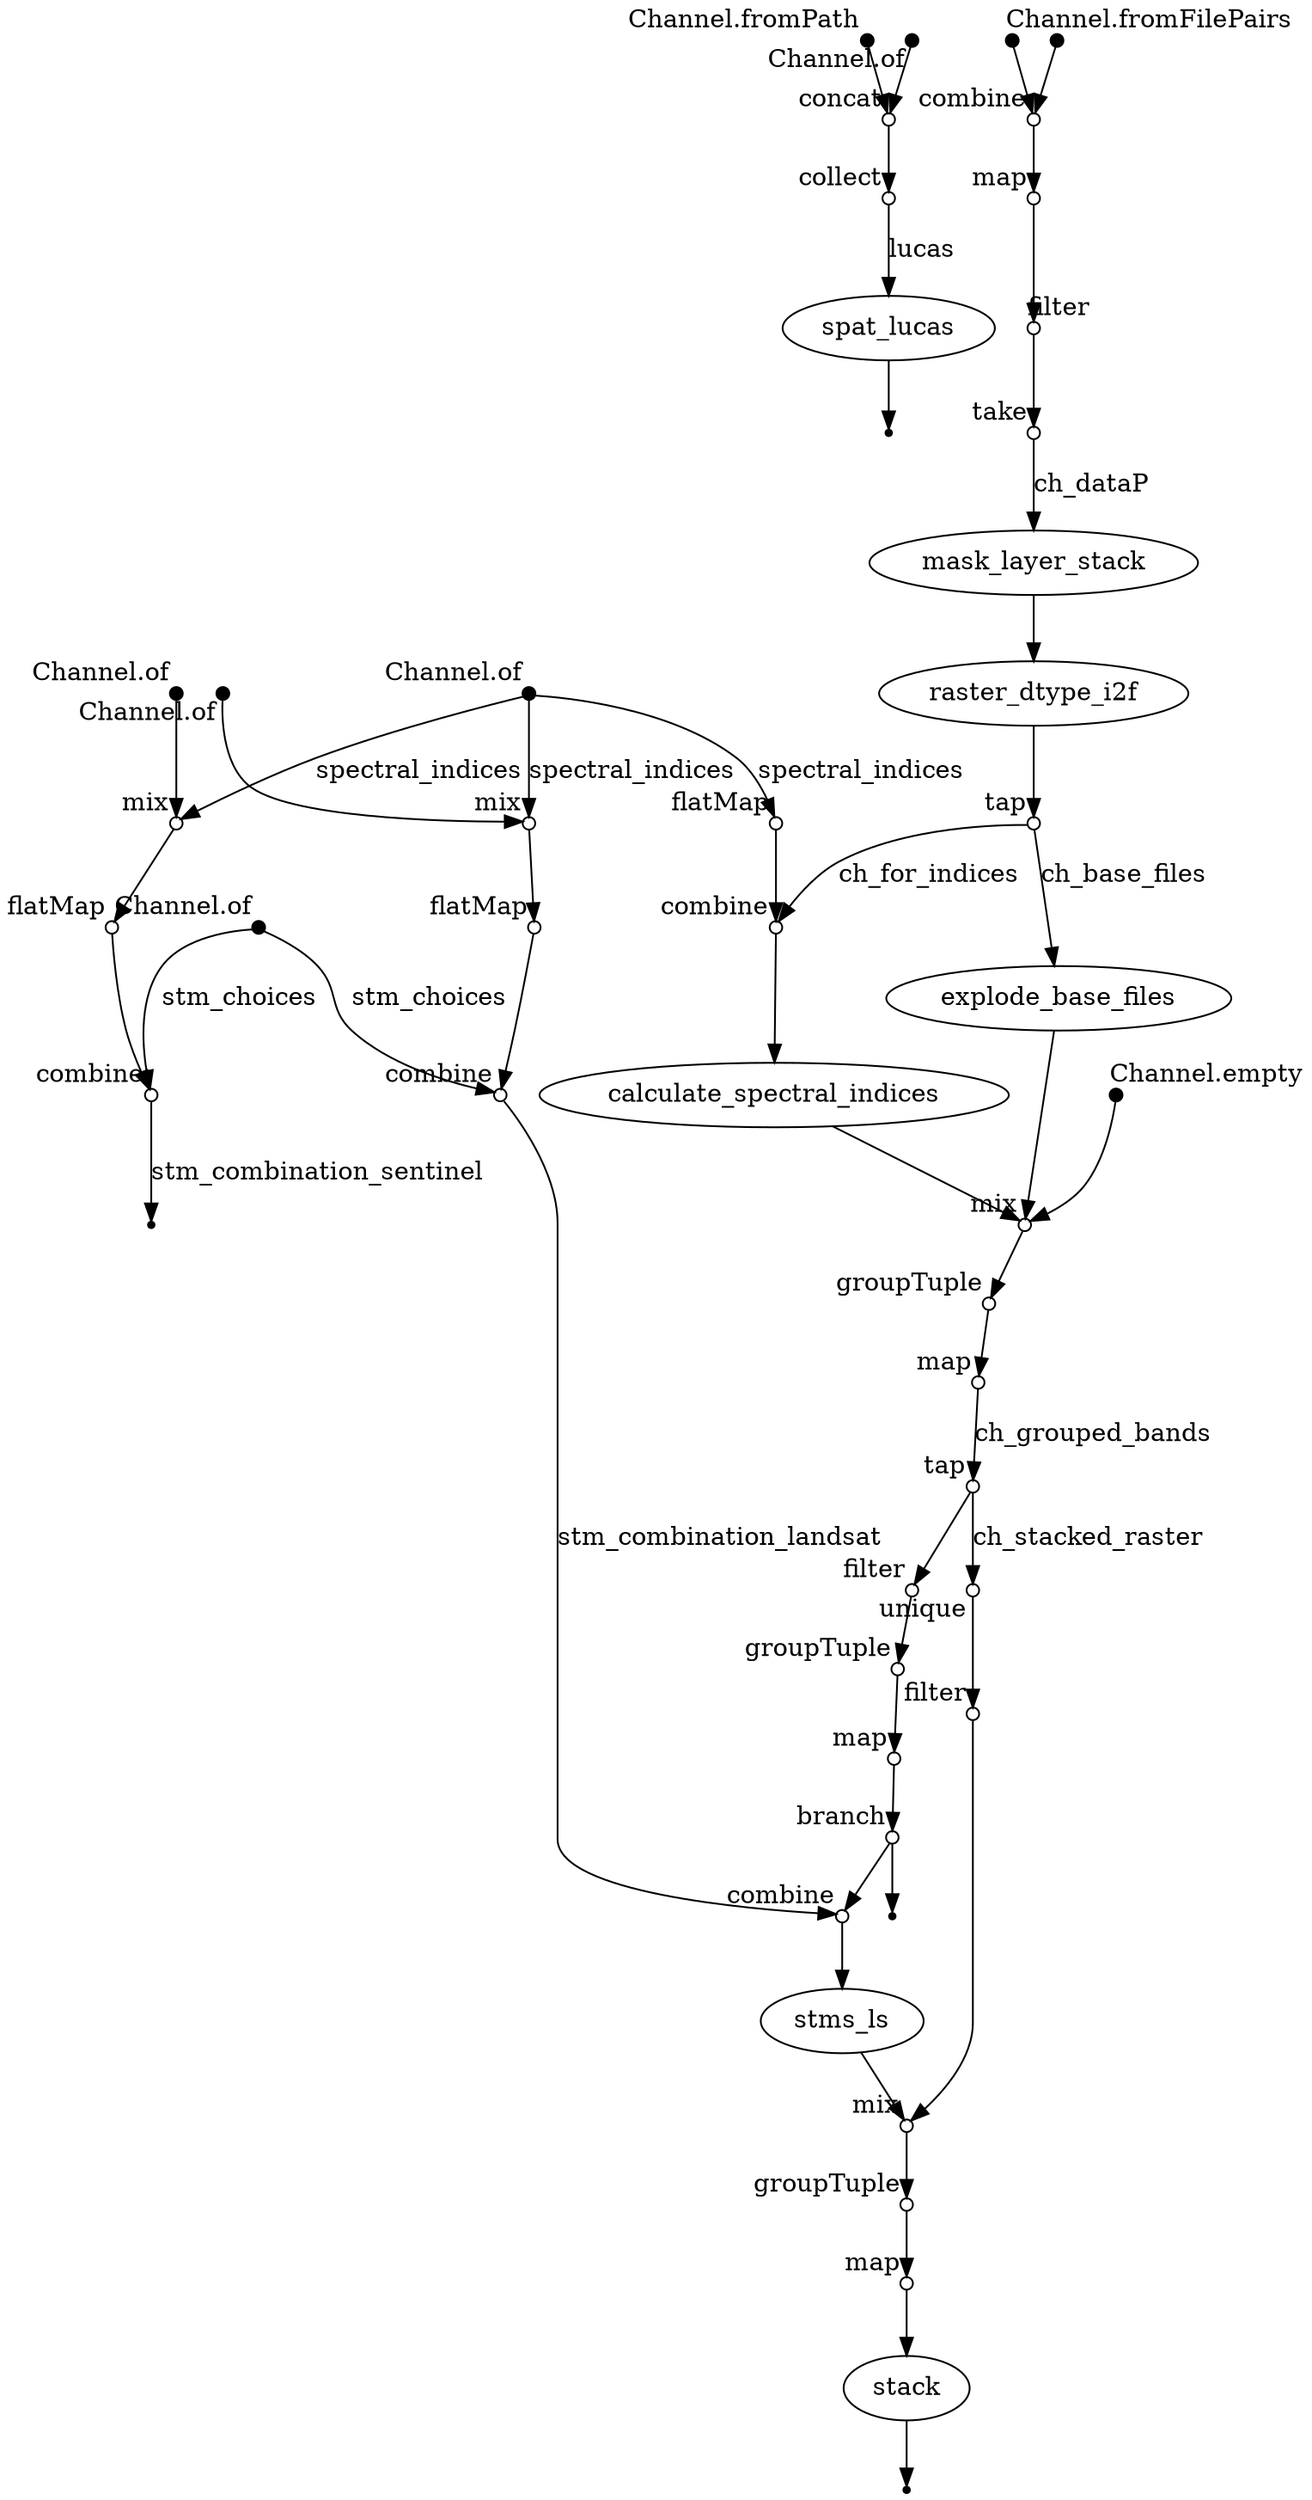 digraph "dag" {
p0 [shape=point,label="",fixedsize=true,width=0.1,xlabel="Channel.fromPath"];
p2 [shape=circle,label="",fixedsize=true,width=0.1,xlabel="concat"];
p0 -> p2;

p1 [shape=point,label="",fixedsize=true,width=0.1,xlabel="Channel.of"];
p2 [shape=circle,label="",fixedsize=true,width=0.1,xlabel="concat"];
p1 -> p2;

p2 [shape=circle,label="",fixedsize=true,width=0.1,xlabel="concat"];
p3 [shape=circle,label="",fixedsize=true,width=0.1,xlabel="collect"];
p2 -> p3;

p3 [shape=circle,label="",fixedsize=true,width=0.1,xlabel="collect"];
p4 [label="spat_lucas"];
p3 -> p4 [label="lucas"];

p4 [label="spat_lucas"];
p5 [shape=point];
p4 -> p5;

p6 [shape=point,label="",fixedsize=true,width=0.1,xlabel="Channel.of"];
p9 [shape=circle,label="",fixedsize=true,width=0.1,xlabel="mix"];
p6 -> p9 [label="spectral_indices"];

p7 [shape=point,label="",fixedsize=true,width=0.1,xlabel="Channel.of"];
p11 [shape=circle,label="",fixedsize=true,width=0.1,xlabel="combine"];
p7 -> p11 [label="stm_choices"];

p8 [shape=point,label="",fixedsize=true,width=0.1,xlabel="Channel.of"];
p9 [shape=circle,label="",fixedsize=true,width=0.1,xlabel="mix"];
p8 -> p9;

p9 [shape=circle,label="",fixedsize=true,width=0.1,xlabel="mix"];
p10 [shape=circle,label="",fixedsize=true,width=0.1,xlabel="flatMap"];
p9 -> p10;

p10 [shape=circle,label="",fixedsize=true,width=0.1,xlabel="flatMap"];
p11 [shape=circle,label="",fixedsize=true,width=0.1,xlabel="combine"];
p10 -> p11;

p11 [shape=circle,label="",fixedsize=true,width=0.1,xlabel="combine"];
p12 [shape=point];
p11 -> p12 [label="stm_combination_sentinel"];

p13 [shape=point,label="",fixedsize=true,width=0.1,xlabel="Channel.of"];
p14 [shape=circle,label="",fixedsize=true,width=0.1,xlabel="mix"];
p13 -> p14;

p6 [shape=point,label="",fixedsize=true,width=0.1,xlabel="Channel.of"];
p14 [shape=circle,label="",fixedsize=true,width=0.1,xlabel="mix"];
p6 -> p14 [label="spectral_indices"];

p14 [shape=circle,label="",fixedsize=true,width=0.1,xlabel="mix"];
p15 [shape=circle,label="",fixedsize=true,width=0.1,xlabel="flatMap"];
p14 -> p15;

p15 [shape=circle,label="",fixedsize=true,width=0.1,xlabel="flatMap"];
p16 [shape=circle,label="",fixedsize=true,width=0.1,xlabel="combine"];
p15 -> p16;

p7 [shape=point,label="",fixedsize=true,width=0.1,xlabel="Channel.of"];
p16 [shape=circle,label="",fixedsize=true,width=0.1,xlabel="combine"];
p7 -> p16 [label="stm_choices"];

p16 [shape=circle,label="",fixedsize=true,width=0.1,xlabel="combine"];
p40 [shape=circle,label="",fixedsize=true,width=0.1,xlabel="combine"];
p16 -> p40 [label="stm_combination_landsat"];

p17 [shape=point,label="",fixedsize=true,width=0.1,xlabel="Channel.fromFilePairs"];
p19 [shape=circle,label="",fixedsize=true,width=0.1,xlabel="combine"];
p17 -> p19;

p18 [shape=point,label="",fixedsize=true,width=0.1];
p19 [shape=circle,label="",fixedsize=true,width=0.1,xlabel="combine"];
p18 -> p19;

p19 [shape=circle,label="",fixedsize=true,width=0.1,xlabel="combine"];
p20 [shape=circle,label="",fixedsize=true,width=0.1,xlabel="map"];
p19 -> p20;

p20 [shape=circle,label="",fixedsize=true,width=0.1,xlabel="map"];
p21 [shape=circle,label="",fixedsize=true,width=0.1,xlabel="filter"];
p20 -> p21;

p21 [shape=circle,label="",fixedsize=true,width=0.1,xlabel="filter"];
p22 [shape=circle,label="",fixedsize=true,width=0.1,xlabel="take"];
p21 -> p22;

p22 [shape=circle,label="",fixedsize=true,width=0.1,xlabel="take"];
p23 [label="mask_layer_stack"];
p22 -> p23 [label="ch_dataP"];

p23 [label="mask_layer_stack"];
p24 [label="raster_dtype_i2f"];
p23 -> p24;

p24 [label="raster_dtype_i2f"];
p25 [shape=circle,label="",fixedsize=true,width=0.1,xlabel="tap"];
p24 -> p25;

p25 [shape=circle,label="",fixedsize=true,width=0.1,xlabel="tap"];
p29 [label="explode_base_files"];
p25 -> p29 [label="ch_base_files"];

p25 [shape=circle,label="",fixedsize=true,width=0.1,xlabel="tap"];
p27 [shape=circle,label="",fixedsize=true,width=0.1,xlabel="combine"];
p25 -> p27 [label="ch_for_indices"];

p6 [shape=point,label="",fixedsize=true,width=0.1,xlabel="Channel.of"];
p26 [shape=circle,label="",fixedsize=true,width=0.1,xlabel="flatMap"];
p6 -> p26 [label="spectral_indices"];

p26 [shape=circle,label="",fixedsize=true,width=0.1,xlabel="flatMap"];
p27 [shape=circle,label="",fixedsize=true,width=0.1,xlabel="combine"];
p26 -> p27;

p27 [shape=circle,label="",fixedsize=true,width=0.1,xlabel="combine"];
p28 [label="calculate_spectral_indices"];
p27 -> p28;

p28 [label="calculate_spectral_indices"];
p31 [shape=circle,label="",fixedsize=true,width=0.1,xlabel="mix"];
p28 -> p31;

p29 [label="explode_base_files"];
p31 [shape=circle,label="",fixedsize=true,width=0.1,xlabel="mix"];
p29 -> p31;

p30 [shape=point,label="",fixedsize=true,width=0.1,xlabel="Channel.empty"];
p31 [shape=circle,label="",fixedsize=true,width=0.1,xlabel="mix"];
p30 -> p31;

p31 [shape=circle,label="",fixedsize=true,width=0.1,xlabel="mix"];
p32 [shape=circle,label="",fixedsize=true,width=0.1,xlabel="groupTuple"];
p31 -> p32;

p32 [shape=circle,label="",fixedsize=true,width=0.1,xlabel="groupTuple"];
p33 [shape=circle,label="",fixedsize=true,width=0.1,xlabel="map"];
p32 -> p33;

p33 [shape=circle,label="",fixedsize=true,width=0.1,xlabel="map"];
p34 [shape=circle,label="",fixedsize=true,width=0.1,xlabel="tap"];
p33 -> p34 [label="ch_grouped_bands"];

p34 [shape=circle,label="",fixedsize=true,width=0.1,xlabel="tap"];
p35 [shape=circle,label="",fixedsize=true,width=0.1,xlabel="filter"];
p34 -> p35;

p34 [shape=circle,label="",fixedsize=true,width=0.1,xlabel="tap"];
p42 [shape=circle,label="",fixedsize=true,width=0.1,xlabel="unique"];
p34 -> p42 [label="ch_stacked_raster"];

p35 [shape=circle,label="",fixedsize=true,width=0.1,xlabel="filter"];
p36 [shape=circle,label="",fixedsize=true,width=0.1,xlabel="groupTuple"];
p35 -> p36;

p36 [shape=circle,label="",fixedsize=true,width=0.1,xlabel="groupTuple"];
p37 [shape=circle,label="",fixedsize=true,width=0.1,xlabel="map"];
p36 -> p37;

p37 [shape=circle,label="",fixedsize=true,width=0.1,xlabel="map"];
p38 [shape=circle,label="",fixedsize=true,width=0.1,xlabel="branch"];
p37 -> p38;

p38 [shape=circle,label="",fixedsize=true,width=0.1,xlabel="branch"];
p40 [shape=circle,label="",fixedsize=true,width=0.1,xlabel="combine"];
p38 -> p40;

p38 [shape=circle,label="",fixedsize=true,width=0.1,xlabel="branch"];
p39 [shape=point];
p38 -> p39;

p40 [shape=circle,label="",fixedsize=true,width=0.1,xlabel="combine"];
p41 [label="stms_ls"];
p40 -> p41;

p41 [label="stms_ls"];
p44 [shape=circle,label="",fixedsize=true,width=0.1,xlabel="mix"];
p41 -> p44;

p42 [shape=circle,label="",fixedsize=true,width=0.1,xlabel="unique"];
p43 [shape=circle,label="",fixedsize=true,width=0.1,xlabel="filter"];
p42 -> p43;

p43 [shape=circle,label="",fixedsize=true,width=0.1,xlabel="filter"];
p44 [shape=circle,label="",fixedsize=true,width=0.1,xlabel="mix"];
p43 -> p44;

p44 [shape=circle,label="",fixedsize=true,width=0.1,xlabel="mix"];
p45 [shape=circle,label="",fixedsize=true,width=0.1,xlabel="groupTuple"];
p44 -> p45;

p45 [shape=circle,label="",fixedsize=true,width=0.1,xlabel="groupTuple"];
p46 [shape=circle,label="",fixedsize=true,width=0.1,xlabel="map"];
p45 -> p46;

p46 [shape=circle,label="",fixedsize=true,width=0.1,xlabel="map"];
p47 [label="stack"];
p46 -> p47;

p47 [label="stack"];
p48 [shape=point];
p47 -> p48;

}
